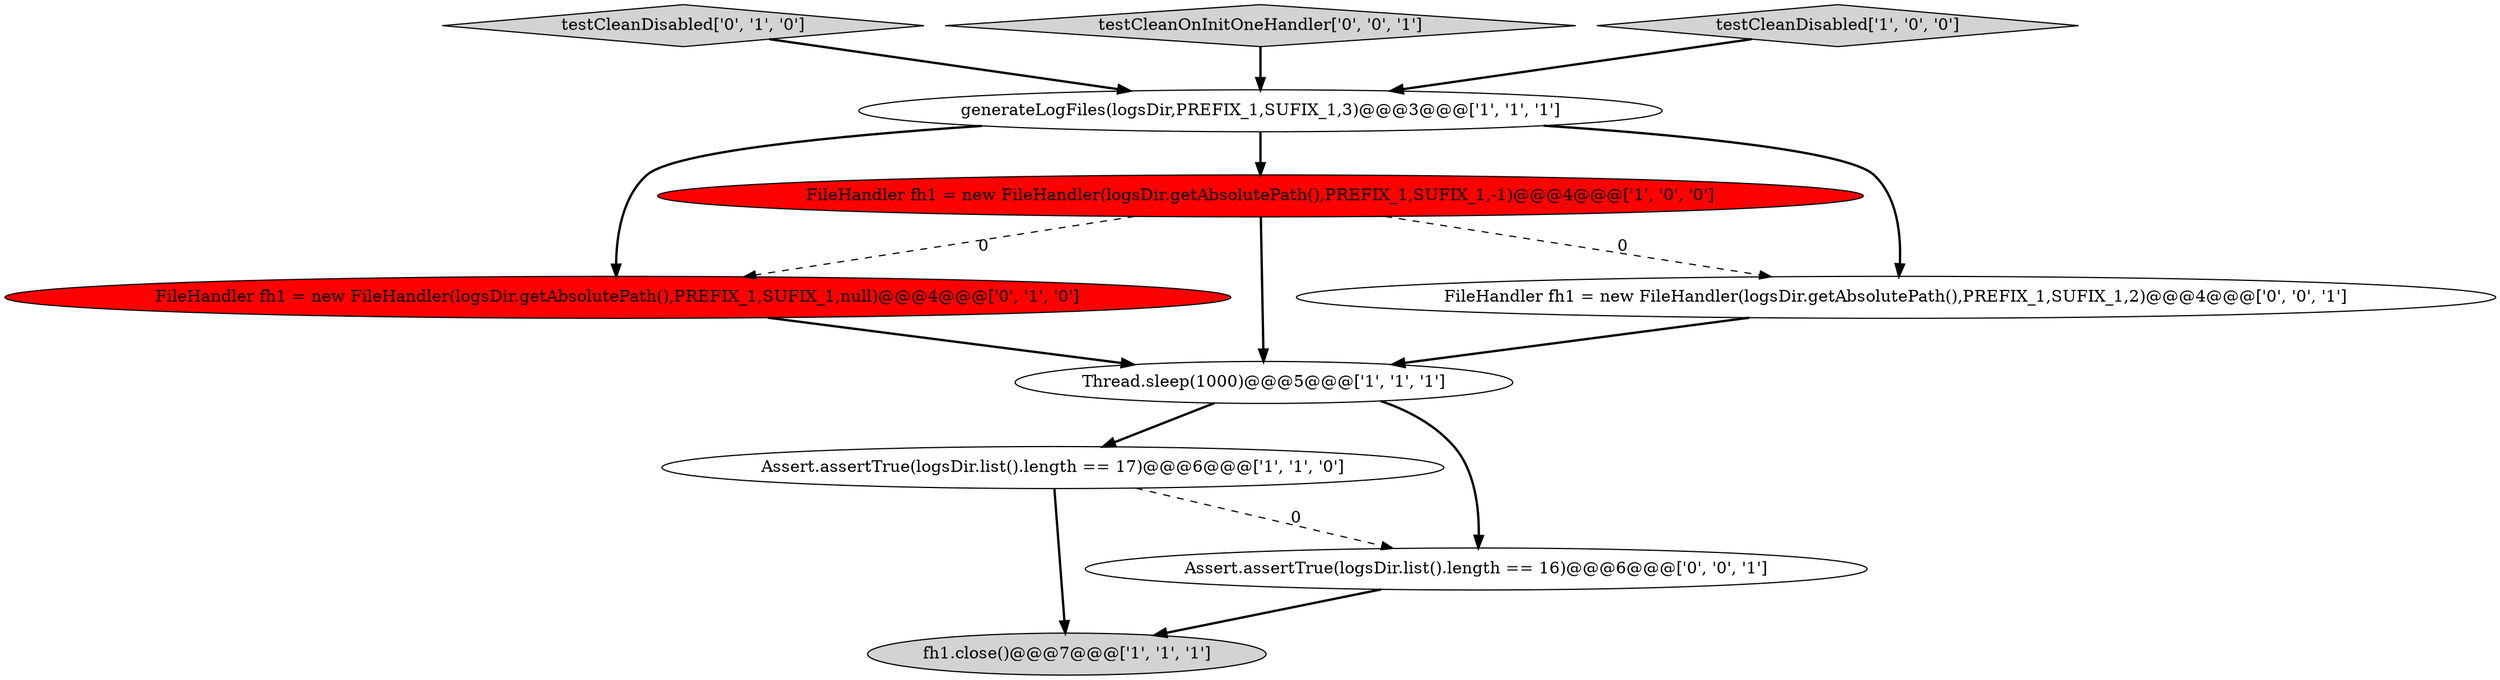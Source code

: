 digraph {
4 [style = filled, label = "generateLogFiles(logsDir,PREFIX_1,SUFIX_1,3)@@@3@@@['1', '1', '1']", fillcolor = white, shape = ellipse image = "AAA0AAABBB1BBB"];
3 [style = filled, label = "fh1.close()@@@7@@@['1', '1', '1']", fillcolor = lightgray, shape = ellipse image = "AAA0AAABBB1BBB"];
1 [style = filled, label = "Assert.assertTrue(logsDir.list().length == 17)@@@6@@@['1', '1', '0']", fillcolor = white, shape = ellipse image = "AAA0AAABBB1BBB"];
9 [style = filled, label = "Assert.assertTrue(logsDir.list().length == 16)@@@6@@@['0', '0', '1']", fillcolor = white, shape = ellipse image = "AAA0AAABBB3BBB"];
7 [style = filled, label = "FileHandler fh1 = new FileHandler(logsDir.getAbsolutePath(),PREFIX_1,SUFIX_1,null)@@@4@@@['0', '1', '0']", fillcolor = red, shape = ellipse image = "AAA1AAABBB2BBB"];
10 [style = filled, label = "FileHandler fh1 = new FileHandler(logsDir.getAbsolutePath(),PREFIX_1,SUFIX_1,2)@@@4@@@['0', '0', '1']", fillcolor = white, shape = ellipse image = "AAA0AAABBB3BBB"];
5 [style = filled, label = "FileHandler fh1 = new FileHandler(logsDir.getAbsolutePath(),PREFIX_1,SUFIX_1,-1)@@@4@@@['1', '0', '0']", fillcolor = red, shape = ellipse image = "AAA1AAABBB1BBB"];
6 [style = filled, label = "testCleanDisabled['0', '1', '0']", fillcolor = lightgray, shape = diamond image = "AAA0AAABBB2BBB"];
8 [style = filled, label = "testCleanOnInitOneHandler['0', '0', '1']", fillcolor = lightgray, shape = diamond image = "AAA0AAABBB3BBB"];
2 [style = filled, label = "testCleanDisabled['1', '0', '0']", fillcolor = lightgray, shape = diamond image = "AAA0AAABBB1BBB"];
0 [style = filled, label = "Thread.sleep(1000)@@@5@@@['1', '1', '1']", fillcolor = white, shape = ellipse image = "AAA0AAABBB1BBB"];
1->3 [style = bold, label=""];
4->10 [style = bold, label=""];
9->3 [style = bold, label=""];
6->4 [style = bold, label=""];
1->9 [style = dashed, label="0"];
0->9 [style = bold, label=""];
7->0 [style = bold, label=""];
8->4 [style = bold, label=""];
5->7 [style = dashed, label="0"];
5->0 [style = bold, label=""];
5->10 [style = dashed, label="0"];
2->4 [style = bold, label=""];
4->5 [style = bold, label=""];
0->1 [style = bold, label=""];
4->7 [style = bold, label=""];
10->0 [style = bold, label=""];
}

